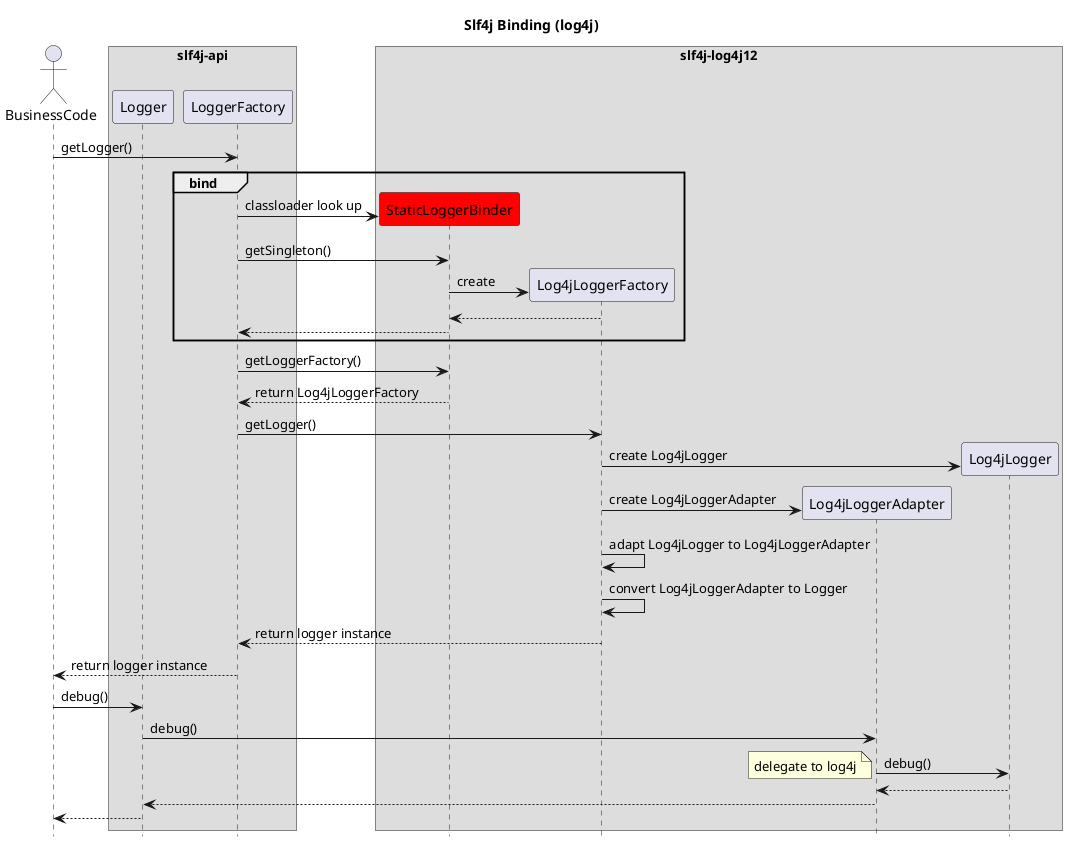 @startuml
hide footbox
title Slf4j Binding (log4j)

actor BusinessCode
box "slf4j-api"
    participant Logger
    participant LoggerFactory
end box
box "slf4j-log4j12"
    participant StaticLoggerBinder #red
    participant Log4jLoggerFactory
    participant Log4jLoggerAdapter
    participant Log4jLogger
end box

BusinessCode -> LoggerFactory: getLogger()


group bind
    create StaticLoggerBinder
    LoggerFactory -> StaticLoggerBinder: classloader look up
    LoggerFactory -> StaticLoggerBinder: getSingleton()
    create Log4jLoggerFactory
    StaticLoggerBinder -> Log4jLoggerFactory : create
    Log4jLoggerFactory --> StaticLoggerBinder
    StaticLoggerBinder --> LoggerFactory
end

LoggerFactory -> StaticLoggerBinder: getLoggerFactory()
StaticLoggerBinder --> LoggerFactory: return Log4jLoggerFactory
LoggerFactory -> Log4jLoggerFactory: getLogger()
create Log4jLogger
Log4jLoggerFactory -> Log4jLogger : create Log4jLogger
create Log4jLoggerAdapter
Log4jLoggerFactory -> Log4jLoggerAdapter : create Log4jLoggerAdapter
Log4jLoggerFactory -> Log4jLoggerFactory: adapt Log4jLogger to Log4jLoggerAdapter
Log4jLoggerFactory -> Log4jLoggerFactory: convert Log4jLoggerAdapter to Logger
Log4jLoggerFactory --> LoggerFactory : return logger instance

LoggerFactory --> BusinessCode: return logger instance
BusinessCode -> Logger: debug()
Logger -> Log4jLoggerAdapter: debug()
Log4jLoggerAdapter -> Log4jLogger: debug()
note left: delegate to log4j
Log4jLogger --> Log4jLoggerAdapter
Log4jLoggerAdapter --> Logger
Logger --> BusinessCode

@enduml